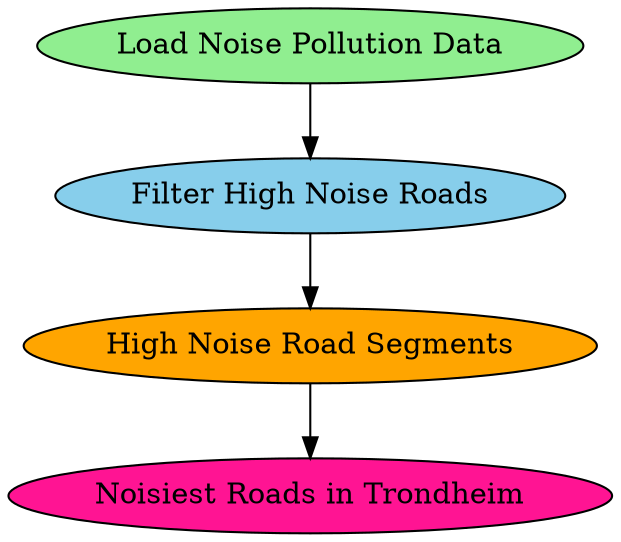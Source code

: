digraph {
	"Load Noise Pollution Data" [fillcolor=lightgreen style=filled]
	"Filter High Noise Roads" [fillcolor=skyblue style=filled]
	"High Noise Road Segments" [fillcolor=orange style=filled]
	"Noisiest Roads in Trondheim" [fillcolor=deeppink style=filled]
	"Load Noise Pollution Data" -> "Filter High Noise Roads"
	"Filter High Noise Roads" -> "High Noise Road Segments"
	"High Noise Road Segments" -> "Noisiest Roads in Trondheim"
}
